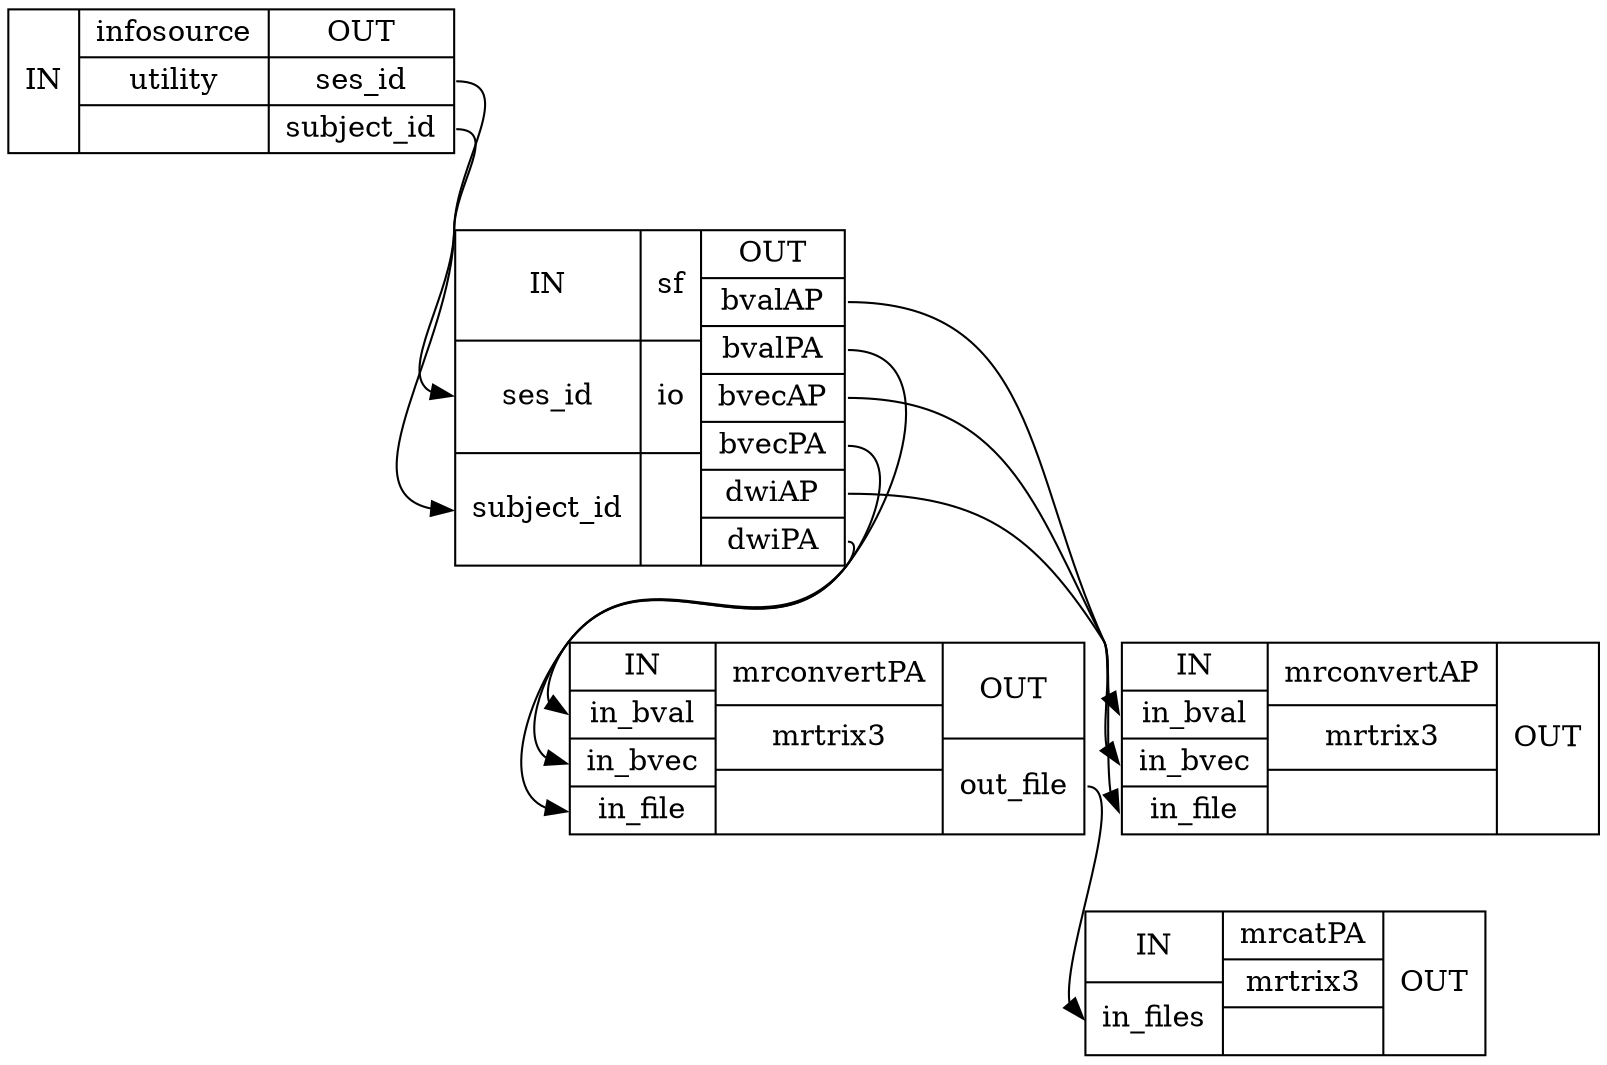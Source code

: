 digraph structs {
node [shape=record];
wf_dcinfosource [label="{IN}|{ infosource | utility |  }|{OUT|<outsesid> ses_id|<outsubjectid> subject_id}"];
wf_dcsf [label="{IN|<insesid> ses_id|<insubjectid> subject_id}|{ sf | io |  }|{OUT|<outbvalAP> bvalAP|<outbvalPA> bvalPA|<outbvecAP> bvecAP|<outbvecPA> bvecPA|<outdwiAP> dwiAP|<outdwiPA> dwiPA}"];
wf_dcmrconvertPA [label="{IN|<ininbval> in_bval|<ininbvec> in_bvec|<ininfile> in_file}|{ mrconvertPA | mrtrix3 |  }|{OUT|<outoutfile> out_file}"];
wf_dcmrconvertAP [label="{IN|<ininbval> in_bval|<ininbvec> in_bvec|<ininfile> in_file}|{ mrconvertAP | mrtrix3 |  }|{OUT}"];
wf_dcmrcatPA [label="{IN|<ininfiles> in_files}|{ mrcatPA | mrtrix3 |  }|{OUT}"];
wf_dcinfosource:outsesid:e -> wf_dcsf:insesid:w;
wf_dcinfosource:outsubjectid:e -> wf_dcsf:insubjectid:w;
wf_dcmrconvertPA:outoutfile:e -> wf_dcmrcatPA:ininfiles:w;
wf_dcsf:outbvalAP:e -> wf_dcmrconvertAP:ininbval:w;
wf_dcsf:outbvalPA:e -> wf_dcmrconvertPA:ininbval:w;
wf_dcsf:outbvecAP:e -> wf_dcmrconvertAP:ininbvec:w;
wf_dcsf:outbvecPA:e -> wf_dcmrconvertPA:ininbvec:w;
wf_dcsf:outdwiAP:e -> wf_dcmrconvertAP:ininfile:w;
wf_dcsf:outdwiPA:e -> wf_dcmrconvertPA:ininfile:w;
}